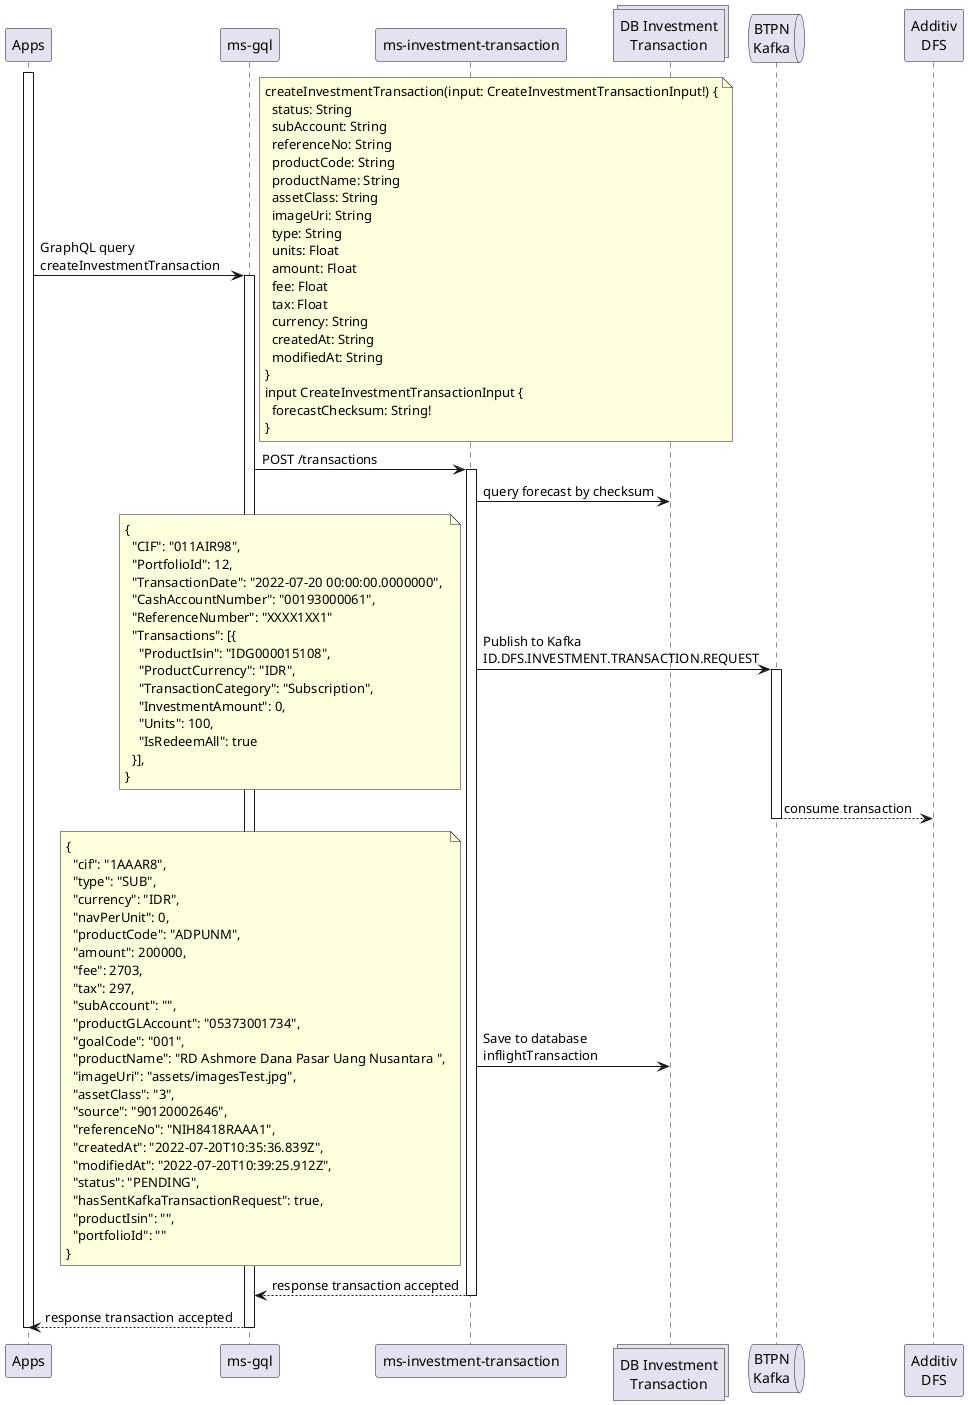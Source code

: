 @startuml transactions
participant "Apps" as app
participant "ms-gql" as gql
participant "ms-investment-transaction" as ms
collections "DB Investment\nTransaction" as db
queue "BTPN\nKafka" as kafka
participant "Additiv\nDFS" as dfs

activate app
app -> gql: GraphQL query\ncreateInvestmentTransaction
note right
createInvestmentTransaction(input: CreateInvestmentTransactionInput!) {
  status: String
  subAccount: String
  referenceNo: String
  productCode: String
  productName: String
  assetClass: String
  imageUri: String
  type: String
  units: Float
  amount: Float
  fee: Float
  tax: Float
  currency: String
  createdAt: String
  modifiedAt: String
}
input CreateInvestmentTransactionInput {
  forecastChecksum: String!
}
end note

activate gql
gql -> ms: POST /transactions
activate ms
ms -> db: query forecast by checksum
ms -> kafka: Publish to Kafka\nID.DFS.INVESTMENT.TRANSACTION.REQUEST
activate kafka
note left
{
  "CIF": "011AIR98", 
  "PortfolioId": 12, 
  "TransactionDate": "2022-07-20 00:00:00.0000000", 
  "CashAccountNumber": "00193000061", 
  "ReferenceNumber": "XXXX1XX1" 
  "Transactions": [{
    "ProductIsin": "IDG000015108",
    "ProductCurrency": "IDR",
    "TransactionCategory": "Subscription",
    "InvestmentAmount": 0,
    "Units": 100,
    "IsRedeemAll": true
  }],
}
end note
kafka --> dfs: consume transaction
deactivate kafka
ms -> db: Save to database\ninflightTransaction
note left
{
  "cif": "1AAAR8",
  "type": "SUB",
  "currency": "IDR",
  "navPerUnit": 0,
  "productCode": "ADPUNM",
  "amount": 200000,
  "fee": 2703,
  "tax": 297,
  "subAccount": "",
  "productGLAccount": "05373001734",
  "goalCode": "001",
  "productName": "RD Ashmore Dana Pasar Uang Nusantara ",
  "imageUri": "assets/imagesTest.jpg",
  "assetClass": "3",
  "source": "90120002646",
  "referenceNo": "NIH8418RAAA1",
  "createdAt": "2022-07-20T10:35:36.839Z",
  "modifiedAt": "2022-07-20T10:39:25.912Z",
  "status": "PENDING",
  "hasSentKafkaTransactionRequest": true,
  "productIsin": "",
  "portfolioId": ""
}
end note
ms --> gql: response transaction accepted
deactivate ms
gql --> app: response transaction accepted
deactivate gql
deactivate app


@enduml